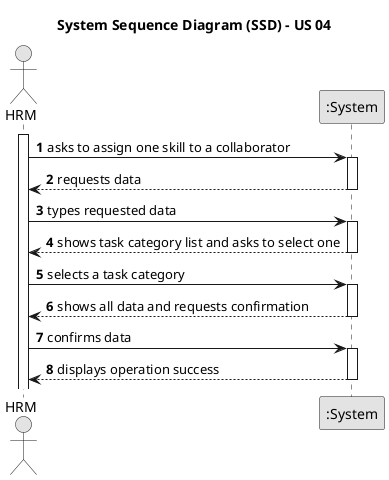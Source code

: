 @startuml
skinparam monochrome true
skinparam packageStyle rectangle
skinparam shadowing false

title System Sequence Diagram (SSD) - US 04

autonumber

actor "HRM" as Employee
participant ":System" as System

activate Employee

    Employee -> System : asks to assign one skill to a collaborator
    activate System

        System --> Employee : requests data
    deactivate System

    Employee -> System : types requested data
    activate System

        System --> Employee : shows task category list and asks to select one
    deactivate System

    Employee -> System : selects a task category
    activate System

        System --> Employee : shows all data and requests confirmation
    deactivate System

    Employee -> System : confirms data
    activate System

        System --> Employee : displays operation success
    deactivate System

@enduml